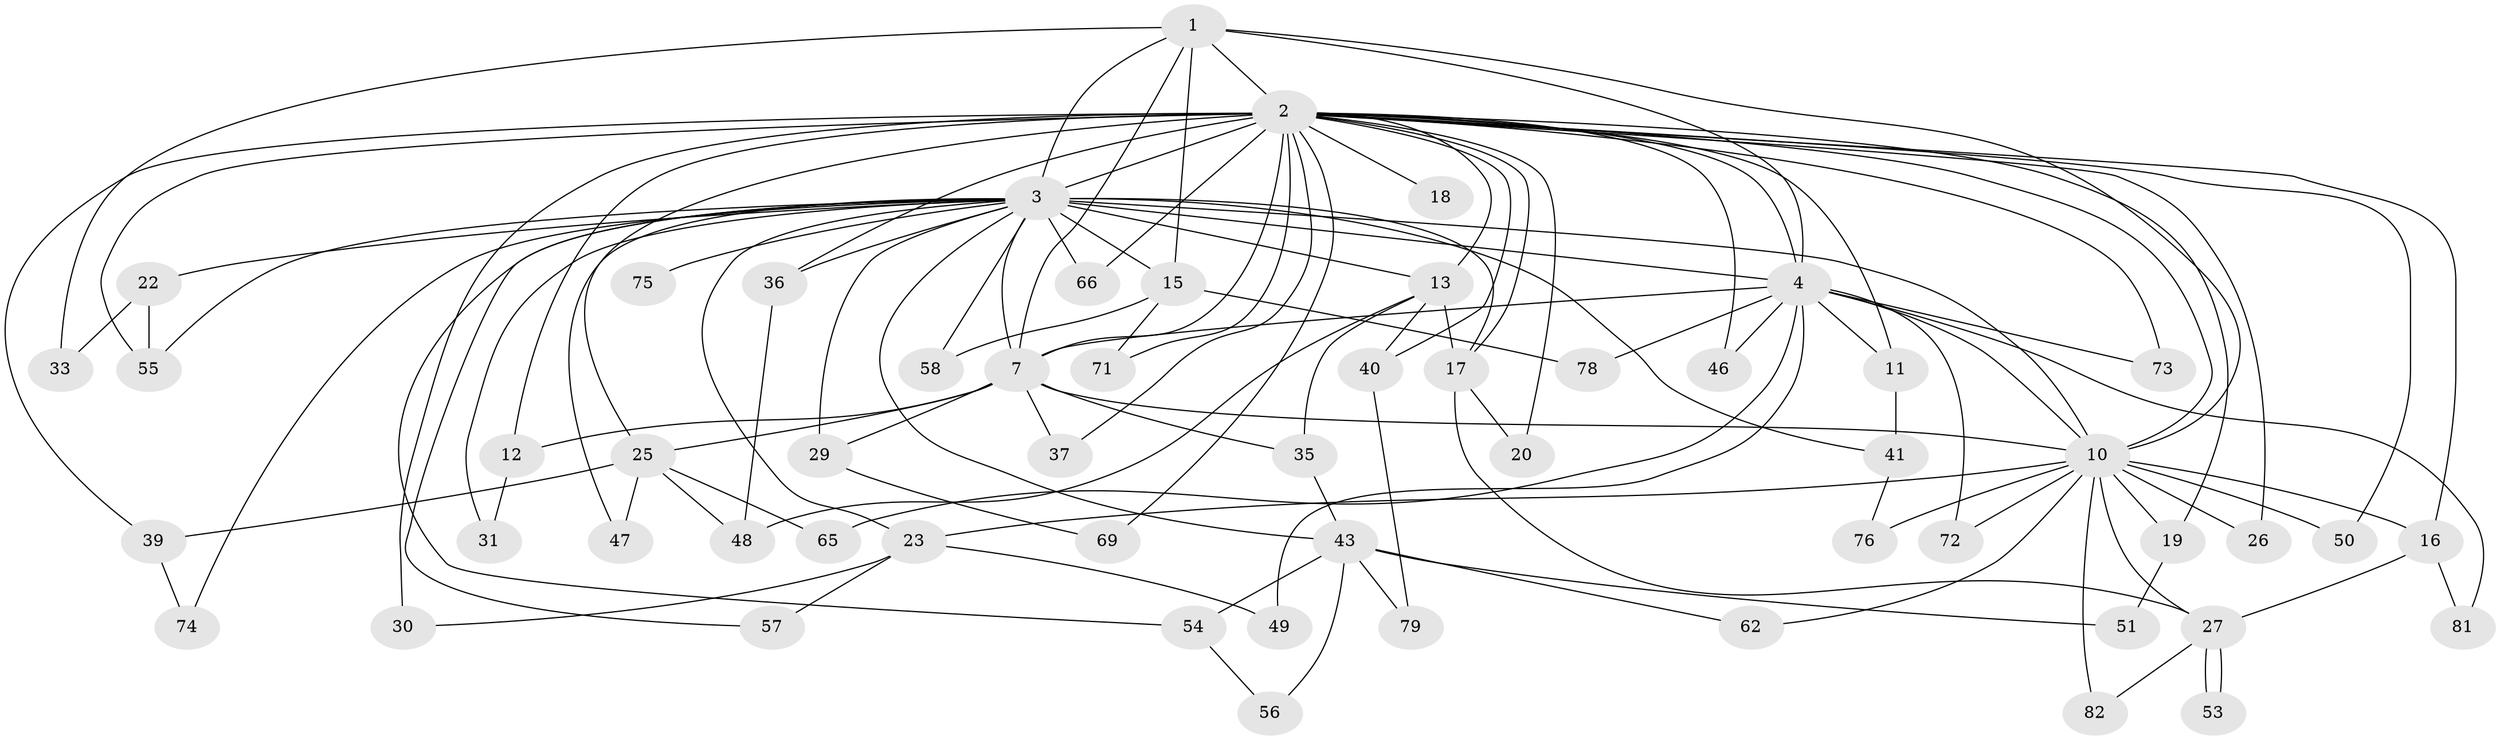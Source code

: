 // original degree distribution, {11: 0.012195121951219513, 12: 0.012195121951219513, 13: 0.024390243902439025, 18: 0.012195121951219513, 19: 0.012195121951219513, 32: 0.012195121951219513, 14: 0.012195121951219513, 26: 0.012195121951219513, 21: 0.012195121951219513, 3: 0.21951219512195122, 8: 0.012195121951219513, 4: 0.012195121951219513, 5: 0.04878048780487805, 6: 0.036585365853658534, 2: 0.5365853658536586, 7: 0.012195121951219513}
// Generated by graph-tools (version 1.1) at 2025/17/03/04/25 18:17:49]
// undirected, 57 vertices, 118 edges
graph export_dot {
graph [start="1"]
  node [color=gray90,style=filled];
  1;
  2 [super="+6"];
  3 [super="+64+42+67+5"];
  4;
  7;
  10;
  11;
  12;
  13 [super="+61+21+28"];
  15;
  16 [super="+60+24+70"];
  17;
  18;
  19;
  20;
  22 [super="+80+77"];
  23;
  25;
  26;
  27;
  29;
  30;
  31;
  33;
  35;
  36;
  37;
  39;
  40;
  41;
  43;
  46;
  47;
  48;
  49;
  50;
  51;
  53;
  54;
  55;
  56;
  57;
  58;
  62;
  65;
  66 [super="+68"];
  69;
  71;
  72;
  73;
  74;
  75;
  76;
  78;
  79;
  81;
  82;
  1 -- 2 [weight=3];
  1 -- 3 [weight=3];
  1 -- 4;
  1 -- 7;
  1 -- 10;
  1 -- 15;
  1 -- 33;
  2 -- 3 [weight=12];
  2 -- 4 [weight=4];
  2 -- 7 [weight=3];
  2 -- 10 [weight=3];
  2 -- 26;
  2 -- 46 [weight=2];
  2 -- 66 [weight=2];
  2 -- 69;
  2 -- 71;
  2 -- 11;
  2 -- 12;
  2 -- 13 [weight=2];
  2 -- 73;
  2 -- 16 [weight=3];
  2 -- 17;
  2 -- 18 [weight=2];
  2 -- 19;
  2 -- 20;
  2 -- 25;
  2 -- 30;
  2 -- 36;
  2 -- 37;
  2 -- 39;
  2 -- 40;
  2 -- 50;
  2 -- 55;
  3 -- 4 [weight=3];
  3 -- 7 [weight=3];
  3 -- 10 [weight=5];
  3 -- 13 [weight=3];
  3 -- 17;
  3 -- 66;
  3 -- 74;
  3 -- 75;
  3 -- 15;
  3 -- 22 [weight=3];
  3 -- 23;
  3 -- 29;
  3 -- 31;
  3 -- 36;
  3 -- 41;
  3 -- 43;
  3 -- 47;
  3 -- 54;
  3 -- 55;
  3 -- 57;
  3 -- 58;
  4 -- 7;
  4 -- 10;
  4 -- 11;
  4 -- 46;
  4 -- 49;
  4 -- 65;
  4 -- 72;
  4 -- 73;
  4 -- 78;
  4 -- 81;
  7 -- 10;
  7 -- 12;
  7 -- 25;
  7 -- 29;
  7 -- 35;
  7 -- 37;
  10 -- 16;
  10 -- 19;
  10 -- 23;
  10 -- 26;
  10 -- 27;
  10 -- 50;
  10 -- 62;
  10 -- 72;
  10 -- 76;
  10 -- 82;
  11 -- 41;
  12 -- 31;
  13 -- 17;
  13 -- 35;
  13 -- 40;
  13 -- 48;
  15 -- 58;
  15 -- 71;
  15 -- 78;
  16 -- 81;
  16 -- 27;
  17 -- 20;
  17 -- 27;
  19 -- 51;
  22 -- 33;
  22 -- 55;
  23 -- 30;
  23 -- 49;
  23 -- 57;
  25 -- 39;
  25 -- 47;
  25 -- 48;
  25 -- 65;
  27 -- 53;
  27 -- 53;
  27 -- 82;
  29 -- 69;
  35 -- 43;
  36 -- 48;
  39 -- 74;
  40 -- 79;
  41 -- 76;
  43 -- 51;
  43 -- 54;
  43 -- 56;
  43 -- 62;
  43 -- 79;
  54 -- 56;
}
